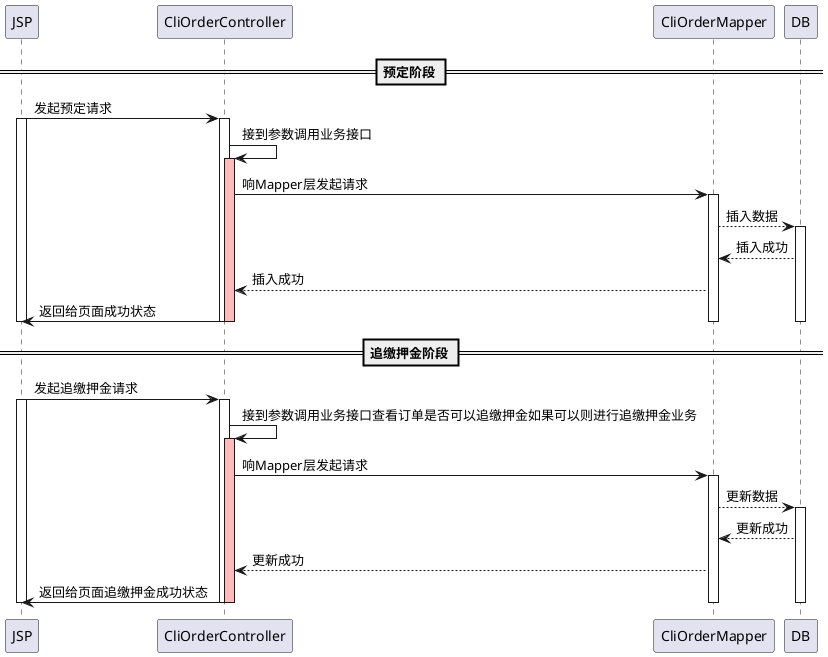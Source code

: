 @startuml

== 预定阶段 ==

JSP -> CliOrderController : 发起预定请求
activate JSP
activate CliOrderController

CliOrderController -> CliOrderController : 接到参数调用业务接口
activate CliOrderController #FFBBBB

CliOrderController -> CliOrderMapper : 响Mapper层发起请求
activate CliOrderMapper

CliOrderMapper --> DB : 插入数据
activate DB
DB --> CliOrderMapper: 插入成功

CliOrderMapper --> CliOrderController : 插入成功
CliOrderController -> JSP : 返回给页面成功状态
deactivate DB
deactivate CliOrderMapper
deactivate CliOrderController
deactivate CliOrderController
deactivate JSP
== 追缴押金阶段 ==

JSP -> CliOrderController : 发起追缴押金请求
activate JSP
activate CliOrderController

CliOrderController -> CliOrderController : 接到参数调用业务接口查看订单是否可以追缴押金如果可以则进行追缴押金业务
activate CliOrderController #FFBBBB

CliOrderController -> CliOrderMapper : 响Mapper层发起请求
activate CliOrderMapper

CliOrderMapper --> DB : 更新数据
activate DB
DB --> CliOrderMapper: 更新成功
'destroy CliOrderMapper
CliOrderMapper --> CliOrderController : 更新成功
CliOrderController -> JSP : 返回给页面追缴押金成功状态

deactivate DB
deactivate CliOrderMapper
deactivate CliOrderController
deactivate CliOrderController
deactivate JSP

@enduml

